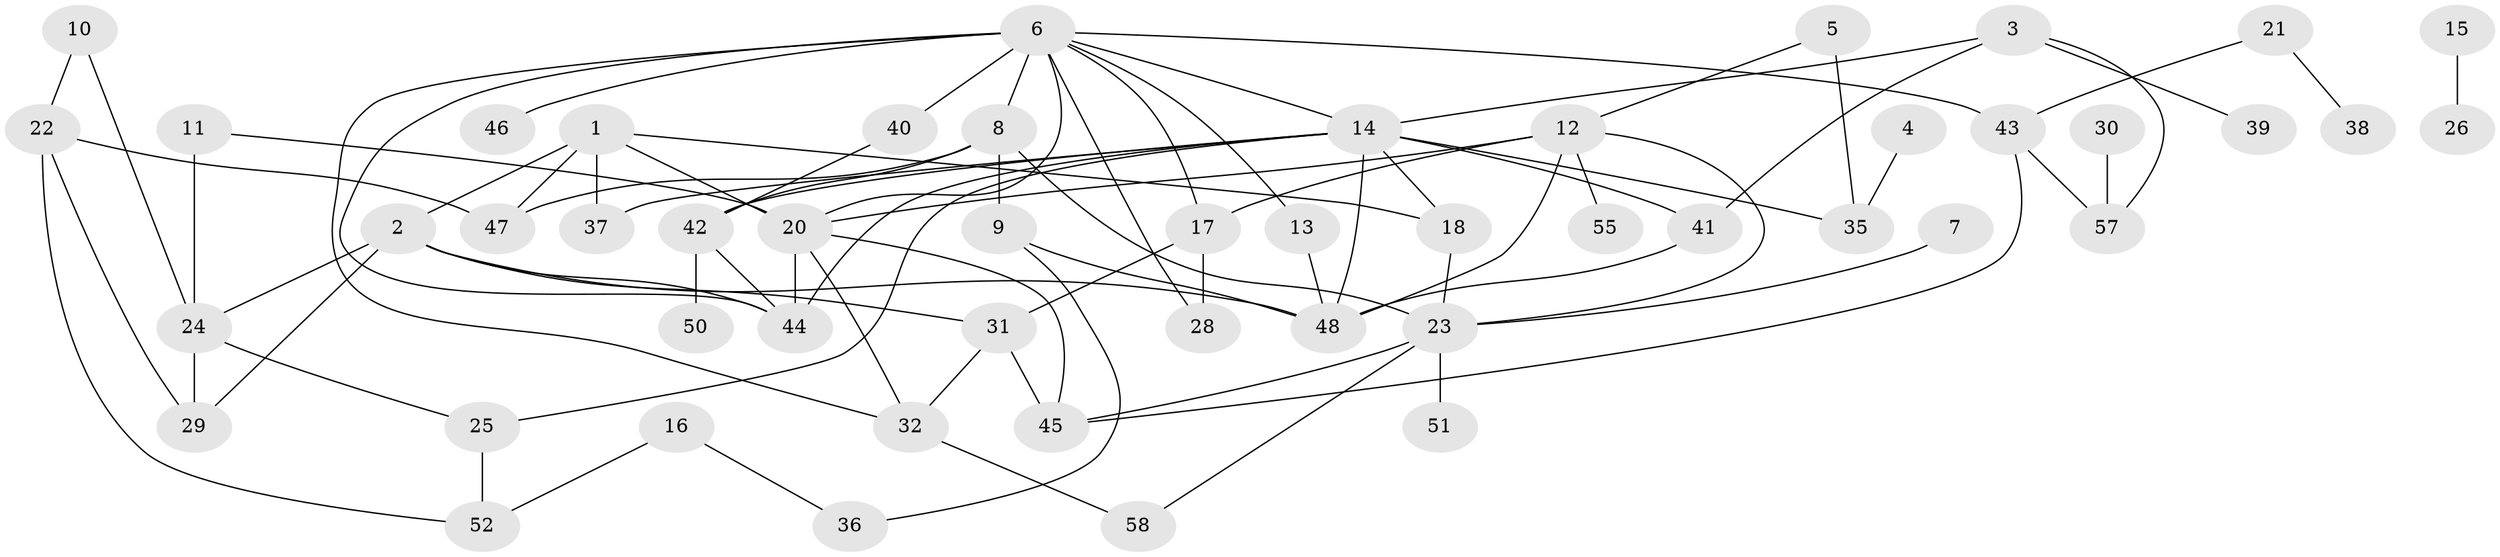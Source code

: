 // original degree distribution, {4: 0.16521739130434782, 5: 0.05217391304347826, 2: 0.20869565217391303, 1: 0.22608695652173913, 6: 0.043478260869565216, 3: 0.22608695652173913, 0: 0.06086956521739131, 7: 0.017391304347826087}
// Generated by graph-tools (version 1.1) at 2025/33/03/09/25 02:33:35]
// undirected, 50 vertices, 83 edges
graph export_dot {
graph [start="1"]
  node [color=gray90,style=filled];
  1;
  2;
  3;
  4;
  5;
  6;
  7;
  8;
  9;
  10;
  11;
  12;
  13;
  14;
  15;
  16;
  17;
  18;
  20;
  21;
  22;
  23;
  24;
  25;
  26;
  28;
  29;
  30;
  31;
  32;
  35;
  36;
  37;
  38;
  39;
  40;
  41;
  42;
  43;
  44;
  45;
  46;
  47;
  48;
  50;
  51;
  52;
  55;
  57;
  58;
  1 -- 2 [weight=1.0];
  1 -- 18 [weight=1.0];
  1 -- 20 [weight=1.0];
  1 -- 37 [weight=2.0];
  1 -- 47 [weight=2.0];
  2 -- 24 [weight=1.0];
  2 -- 29 [weight=1.0];
  2 -- 31 [weight=2.0];
  2 -- 44 [weight=1.0];
  2 -- 48 [weight=1.0];
  3 -- 14 [weight=1.0];
  3 -- 39 [weight=1.0];
  3 -- 41 [weight=1.0];
  3 -- 57 [weight=1.0];
  4 -- 35 [weight=1.0];
  5 -- 12 [weight=1.0];
  5 -- 35 [weight=3.0];
  6 -- 8 [weight=2.0];
  6 -- 13 [weight=1.0];
  6 -- 14 [weight=1.0];
  6 -- 17 [weight=1.0];
  6 -- 20 [weight=1.0];
  6 -- 28 [weight=2.0];
  6 -- 32 [weight=1.0];
  6 -- 40 [weight=2.0];
  6 -- 43 [weight=1.0];
  6 -- 44 [weight=1.0];
  6 -- 46 [weight=1.0];
  7 -- 23 [weight=1.0];
  8 -- 9 [weight=1.0];
  8 -- 23 [weight=1.0];
  8 -- 42 [weight=1.0];
  8 -- 47 [weight=1.0];
  9 -- 36 [weight=1.0];
  9 -- 48 [weight=1.0];
  10 -- 22 [weight=1.0];
  10 -- 24 [weight=1.0];
  11 -- 20 [weight=1.0];
  11 -- 24 [weight=1.0];
  12 -- 17 [weight=1.0];
  12 -- 20 [weight=1.0];
  12 -- 23 [weight=1.0];
  12 -- 48 [weight=1.0];
  12 -- 55 [weight=1.0];
  13 -- 48 [weight=1.0];
  14 -- 18 [weight=1.0];
  14 -- 25 [weight=1.0];
  14 -- 35 [weight=2.0];
  14 -- 37 [weight=1.0];
  14 -- 41 [weight=1.0];
  14 -- 42 [weight=2.0];
  14 -- 44 [weight=1.0];
  14 -- 48 [weight=1.0];
  15 -- 26 [weight=1.0];
  16 -- 36 [weight=1.0];
  16 -- 52 [weight=1.0];
  17 -- 28 [weight=1.0];
  17 -- 31 [weight=1.0];
  18 -- 23 [weight=1.0];
  20 -- 32 [weight=1.0];
  20 -- 44 [weight=2.0];
  20 -- 45 [weight=1.0];
  21 -- 38 [weight=1.0];
  21 -- 43 [weight=1.0];
  22 -- 29 [weight=1.0];
  22 -- 47 [weight=1.0];
  22 -- 52 [weight=1.0];
  23 -- 45 [weight=1.0];
  23 -- 51 [weight=1.0];
  23 -- 58 [weight=1.0];
  24 -- 25 [weight=1.0];
  24 -- 29 [weight=1.0];
  25 -- 52 [weight=1.0];
  30 -- 57 [weight=2.0];
  31 -- 32 [weight=1.0];
  31 -- 45 [weight=1.0];
  32 -- 58 [weight=1.0];
  40 -- 42 [weight=1.0];
  41 -- 48 [weight=1.0];
  42 -- 44 [weight=1.0];
  42 -- 50 [weight=2.0];
  43 -- 45 [weight=1.0];
  43 -- 57 [weight=1.0];
}

